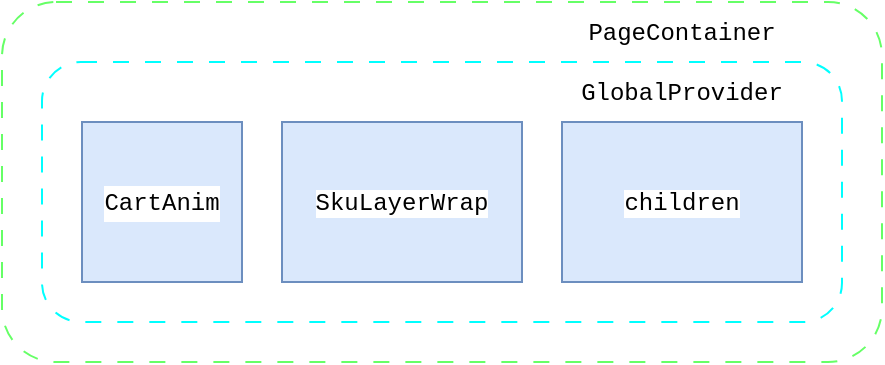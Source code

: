 <mxfile version="21.0.6" type="github">
  <diagram name="第 1 页" id="9I7ZgKha11rdNsVGsiRg">
    <mxGraphModel dx="987" dy="528" grid="1" gridSize="10" guides="1" tooltips="1" connect="1" arrows="1" fold="1" page="1" pageScale="1" pageWidth="827" pageHeight="1169" math="0" shadow="0">
      <root>
        <mxCell id="0" />
        <mxCell id="1" parent="0" />
        <mxCell id="5P3ndVNJ1U_cf0fA1xsV-1" value="&lt;meta charset=&quot;utf-8&quot;&gt;&lt;div style=&quot;color: rgb(0, 0, 0); background-color: rgb(255, 255, 255); font-family: Menlo, Monaco, &amp;quot;Courier New&amp;quot;, monospace; font-weight: normal; font-size: 12px; line-height: 18px;&quot;&gt;&lt;div&gt;&lt;span style=&quot;color: #267f99;&quot;&gt;PageContainer&lt;/span&gt;&lt;/div&gt;&lt;/div&gt;" style="rounded=1;whiteSpace=wrap;html=1;dashed=1;dashPattern=8 8;strokeColor=#66FF66;" parent="1" vertex="1">
          <mxGeometry x="40" y="540" width="440" height="180" as="geometry" />
        </mxCell>
        <mxCell id="5P3ndVNJ1U_cf0fA1xsV-6" value="" style="rounded=1;whiteSpace=wrap;html=1;dashed=1;dashPattern=8 8;strokeColor=#00FFFF;" parent="1" vertex="1">
          <mxGeometry x="60" y="570" width="400" height="130" as="geometry" />
        </mxCell>
        <mxCell id="5P3ndVNJ1U_cf0fA1xsV-2" value="&lt;div style=&quot;background-color: rgb(255, 255, 255); font-family: Menlo, Monaco, &amp;quot;Courier New&amp;quot;, monospace; line-height: 18px;&quot;&gt;CartAnim&lt;/div&gt;" style="whiteSpace=wrap;html=1;aspect=fixed;fillColor=#dae8fc;strokeColor=#6c8ebf;" parent="1" vertex="1">
          <mxGeometry x="80" y="600" width="80" height="80" as="geometry" />
        </mxCell>
        <mxCell id="5P3ndVNJ1U_cf0fA1xsV-4" value="&lt;meta charset=&quot;utf-8&quot;&gt;&lt;span style=&quot;color: rgb(0, 0, 0); font-family: Menlo, Monaco, &amp;quot;Courier New&amp;quot;, monospace; font-size: 12px; font-style: normal; font-variant-ligatures: normal; font-variant-caps: normal; font-weight: 400; letter-spacing: normal; orphans: 2; text-align: center; text-indent: 0px; text-transform: none; widows: 2; word-spacing: 0px; -webkit-text-stroke-width: 0px; background-color: rgb(255, 255, 255); text-decoration-thickness: initial; text-decoration-style: initial; text-decoration-color: initial; float: none; display: inline !important;&quot;&gt;SkuLayerWrap&lt;/span&gt;" style="rounded=0;whiteSpace=wrap;html=1;fillColor=#dae8fc;strokeColor=#6c8ebf;" parent="1" vertex="1">
          <mxGeometry x="180" y="600" width="120" height="80" as="geometry" />
        </mxCell>
        <mxCell id="5P3ndVNJ1U_cf0fA1xsV-7" value="&lt;div style=&quot;background-color: rgb(255, 255, 255); font-family: Menlo, Monaco, &amp;quot;Courier New&amp;quot;, monospace; line-height: 18px;&quot;&gt;GlobalProvider&lt;/div&gt;" style="text;html=1;strokeColor=none;fillColor=none;align=center;verticalAlign=middle;whiteSpace=wrap;rounded=0;" parent="1" vertex="1">
          <mxGeometry x="315" y="570" width="130" height="30" as="geometry" />
        </mxCell>
        <mxCell id="5P3ndVNJ1U_cf0fA1xsV-8" value="&lt;div style=&quot;background-color: rgb(255, 255, 255); font-family: Menlo, Monaco, &amp;quot;Courier New&amp;quot;, monospace; line-height: 18px;&quot;&gt;PageContainer&lt;/div&gt;" style="text;html=1;strokeColor=none;fillColor=none;align=center;verticalAlign=middle;whiteSpace=wrap;rounded=0;" parent="1" vertex="1">
          <mxGeometry x="300" y="540" width="160" height="30" as="geometry" />
        </mxCell>
        <mxCell id="5P3ndVNJ1U_cf0fA1xsV-9" value="&lt;font face=&quot;Menlo, Monaco, Courier New, monospace&quot;&gt;&lt;span style=&quot;background-color: rgb(255, 255, 255);&quot;&gt;children&lt;/span&gt;&lt;/font&gt;" style="rounded=0;whiteSpace=wrap;html=1;fillColor=#dae8fc;strokeColor=#6c8ebf;" parent="1" vertex="1">
          <mxGeometry x="320" y="600" width="120" height="80" as="geometry" />
        </mxCell>
      </root>
    </mxGraphModel>
  </diagram>
</mxfile>
